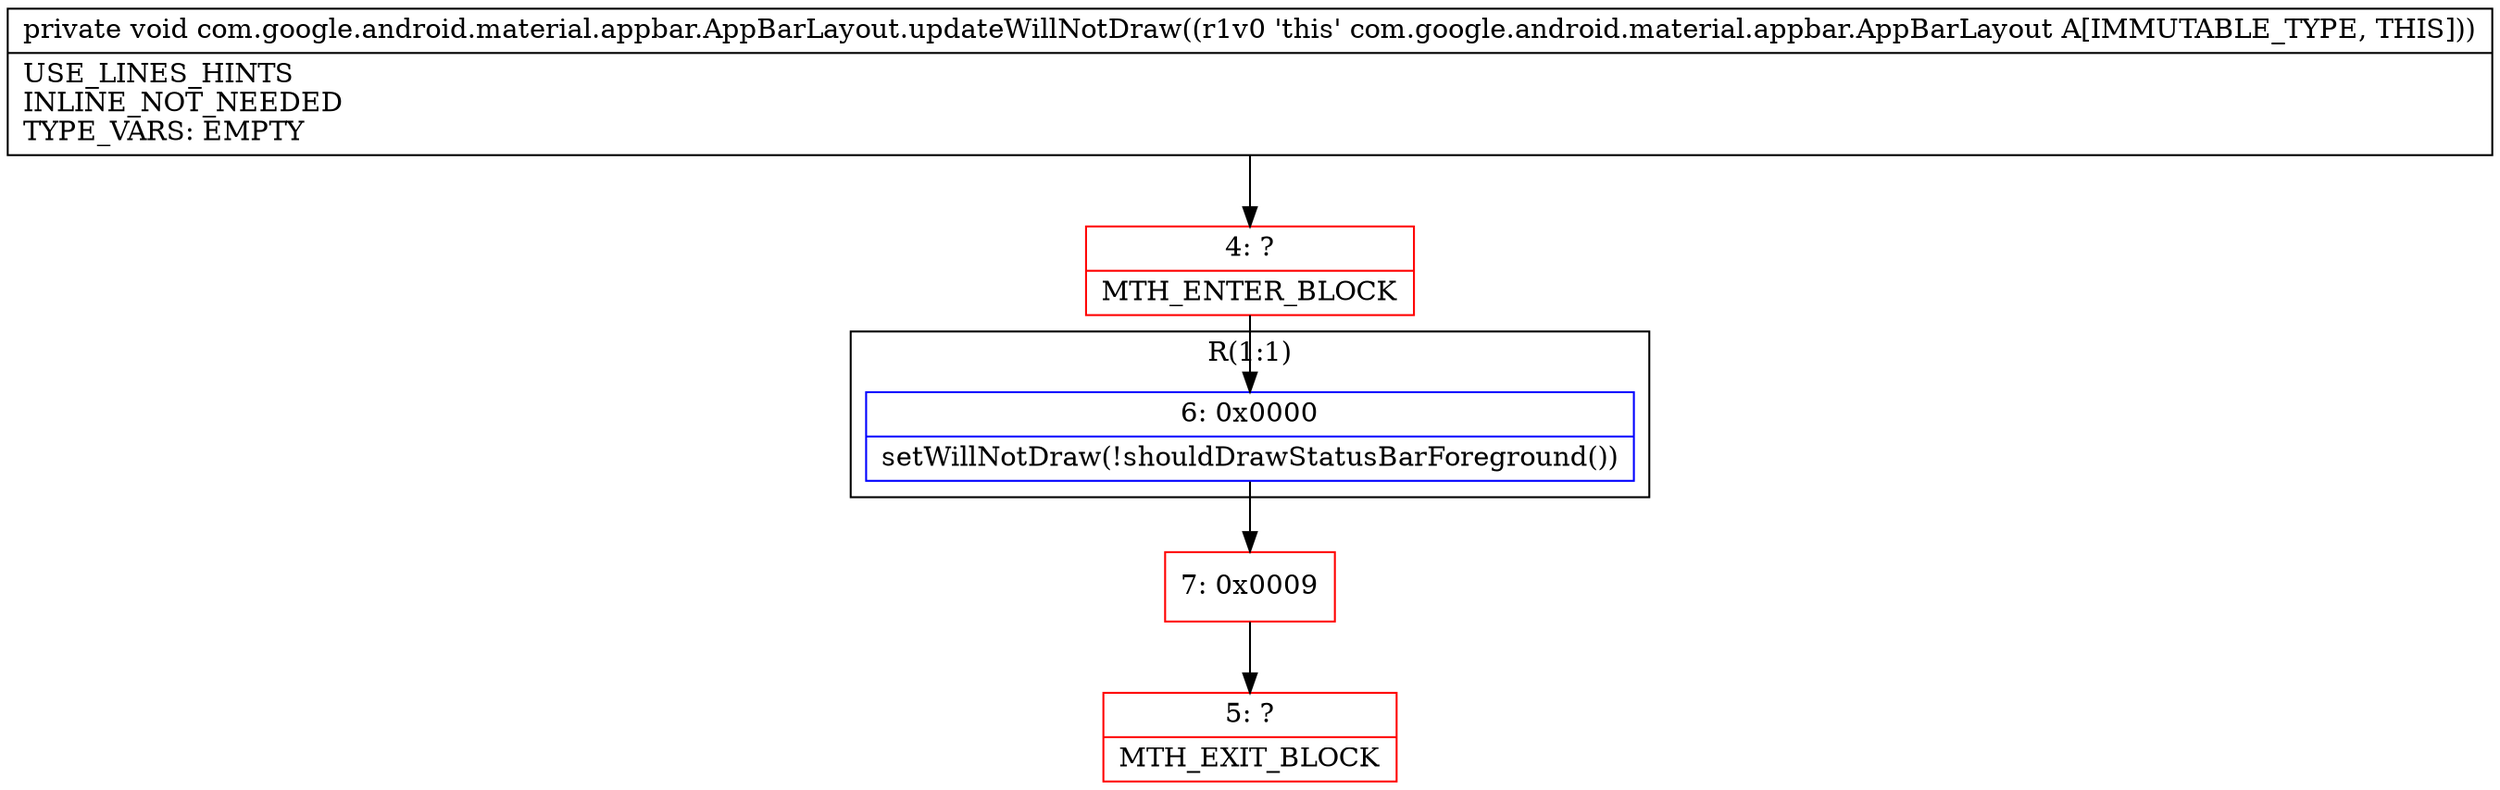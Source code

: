 digraph "CFG forcom.google.android.material.appbar.AppBarLayout.updateWillNotDraw()V" {
subgraph cluster_Region_962926125 {
label = "R(1:1)";
node [shape=record,color=blue];
Node_6 [shape=record,label="{6\:\ 0x0000|setWillNotDraw(!shouldDrawStatusBarForeground())\l}"];
}
Node_4 [shape=record,color=red,label="{4\:\ ?|MTH_ENTER_BLOCK\l}"];
Node_7 [shape=record,color=red,label="{7\:\ 0x0009}"];
Node_5 [shape=record,color=red,label="{5\:\ ?|MTH_EXIT_BLOCK\l}"];
MethodNode[shape=record,label="{private void com.google.android.material.appbar.AppBarLayout.updateWillNotDraw((r1v0 'this' com.google.android.material.appbar.AppBarLayout A[IMMUTABLE_TYPE, THIS]))  | USE_LINES_HINTS\lINLINE_NOT_NEEDED\lTYPE_VARS: EMPTY\l}"];
MethodNode -> Node_4;Node_6 -> Node_7;
Node_4 -> Node_6;
Node_7 -> Node_5;
}


